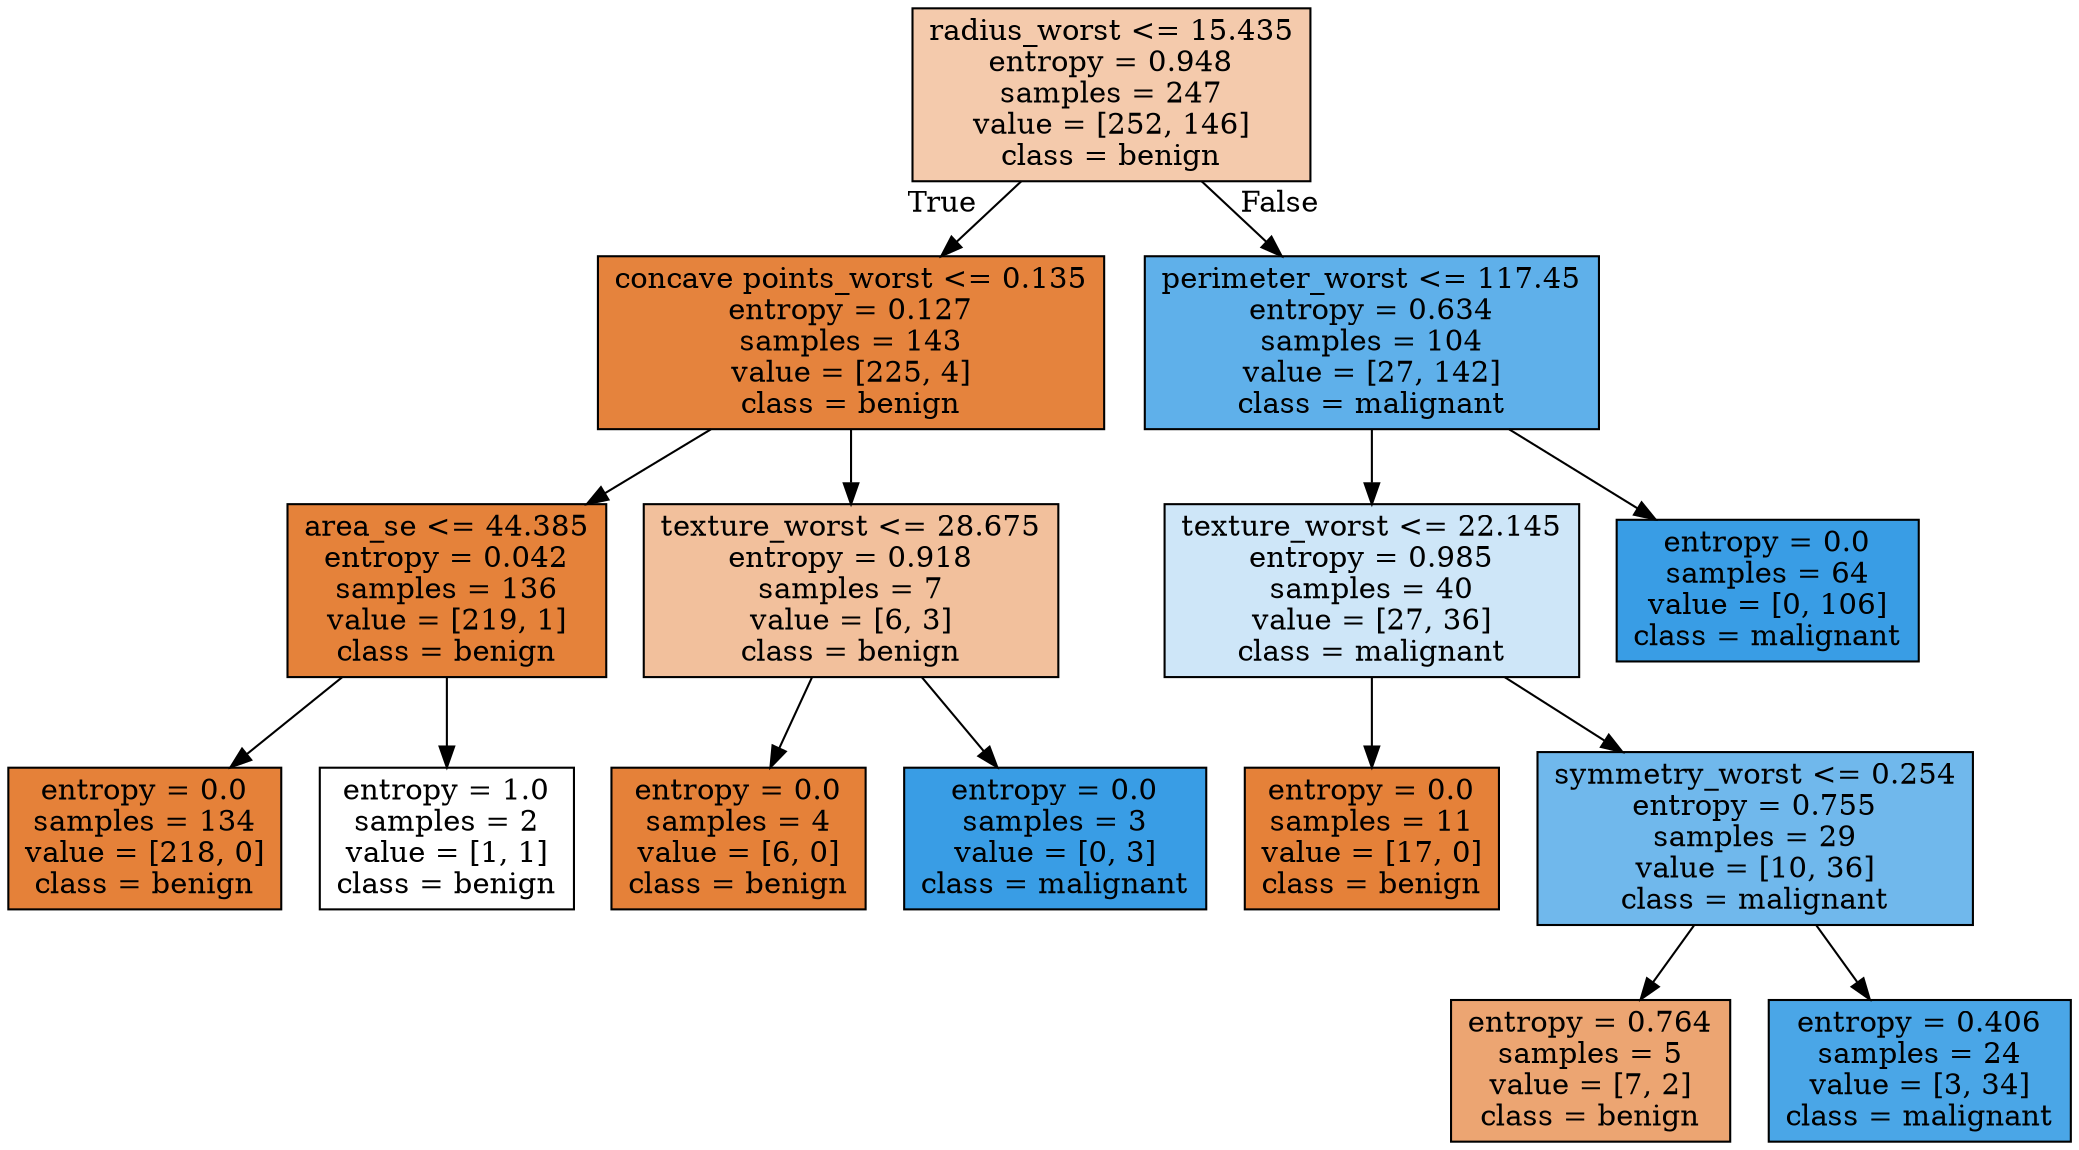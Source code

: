 digraph Tree {
node [shape=box, style="filled", color="black"] ;
0 [label="radius_worst <= 15.435\nentropy = 0.948\nsamples = 247\nvalue = [252, 146]\nclass = benign", fillcolor="#f4caac"] ;
1 [label="concave points_worst <= 0.135\nentropy = 0.127\nsamples = 143\nvalue = [225, 4]\nclass = benign", fillcolor="#e5833d"] ;
0 -> 1 [labeldistance=2.5, labelangle=45, headlabel="True"] ;
2 [label="area_se <= 44.385\nentropy = 0.042\nsamples = 136\nvalue = [219, 1]\nclass = benign", fillcolor="#e5823a"] ;
1 -> 2 ;
3 [label="entropy = 0.0\nsamples = 134\nvalue = [218, 0]\nclass = benign", fillcolor="#e58139"] ;
2 -> 3 ;
4 [label="entropy = 1.0\nsamples = 2\nvalue = [1, 1]\nclass = benign", fillcolor="#ffffff"] ;
2 -> 4 ;
5 [label="texture_worst <= 28.675\nentropy = 0.918\nsamples = 7\nvalue = [6, 3]\nclass = benign", fillcolor="#f2c09c"] ;
1 -> 5 ;
6 [label="entropy = 0.0\nsamples = 4\nvalue = [6, 0]\nclass = benign", fillcolor="#e58139"] ;
5 -> 6 ;
7 [label="entropy = 0.0\nsamples = 3\nvalue = [0, 3]\nclass = malignant", fillcolor="#399de5"] ;
5 -> 7 ;
8 [label="perimeter_worst <= 117.45\nentropy = 0.634\nsamples = 104\nvalue = [27, 142]\nclass = malignant", fillcolor="#5fb0ea"] ;
0 -> 8 [labeldistance=2.5, labelangle=-45, headlabel="False"] ;
9 [label="texture_worst <= 22.145\nentropy = 0.985\nsamples = 40\nvalue = [27, 36]\nclass = malignant", fillcolor="#cee6f8"] ;
8 -> 9 ;
10 [label="entropy = 0.0\nsamples = 11\nvalue = [17, 0]\nclass = benign", fillcolor="#e58139"] ;
9 -> 10 ;
11 [label="symmetry_worst <= 0.254\nentropy = 0.755\nsamples = 29\nvalue = [10, 36]\nclass = malignant", fillcolor="#70b8ec"] ;
9 -> 11 ;
12 [label="entropy = 0.764\nsamples = 5\nvalue = [7, 2]\nclass = benign", fillcolor="#eca572"] ;
11 -> 12 ;
13 [label="entropy = 0.406\nsamples = 24\nvalue = [3, 34]\nclass = malignant", fillcolor="#4aa6e7"] ;
11 -> 13 ;
14 [label="entropy = 0.0\nsamples = 64\nvalue = [0, 106]\nclass = malignant", fillcolor="#399de5"] ;
8 -> 14 ;
}